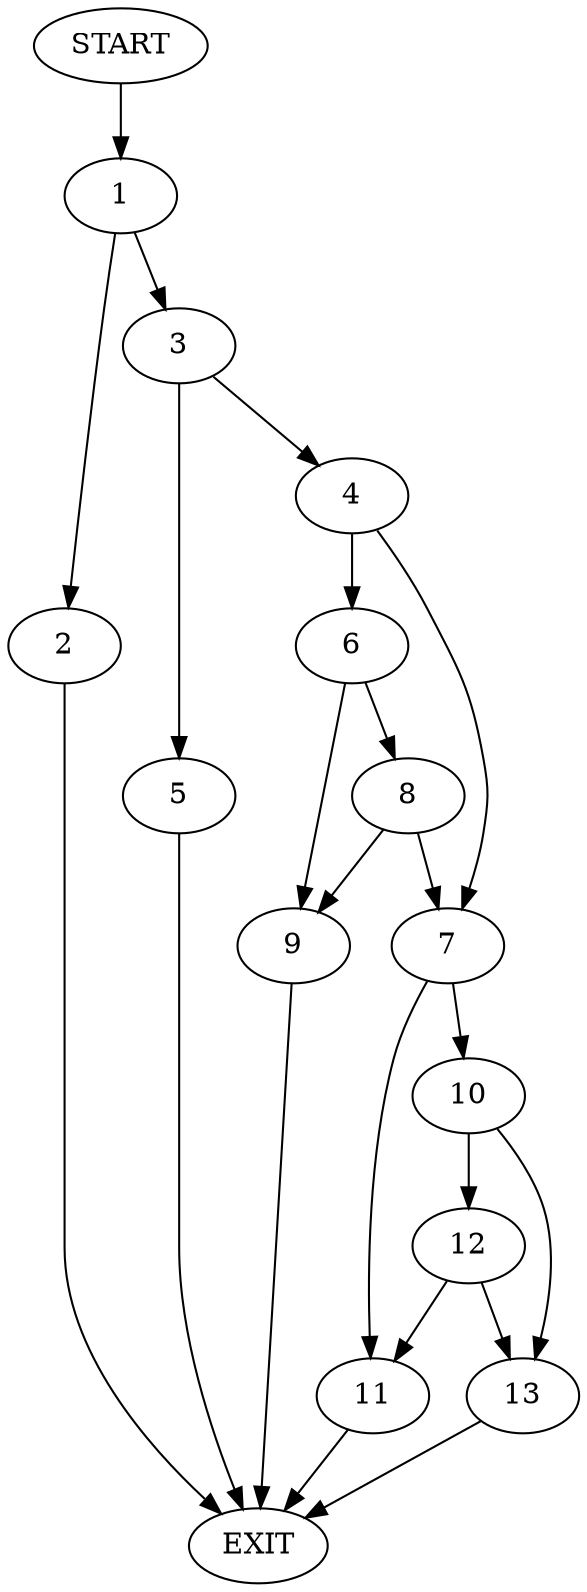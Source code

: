 digraph {
0 [label="START"]
14 [label="EXIT"]
0 -> 1
1 -> 2
1 -> 3
3 -> 4
3 -> 5
2 -> 14
4 -> 6
4 -> 7
5 -> 14
6 -> 8
6 -> 9
7 -> 10
7 -> 11
9 -> 14
8 -> 7
8 -> 9
11 -> 14
10 -> 12
10 -> 13
12 -> 13
12 -> 11
13 -> 14
}
